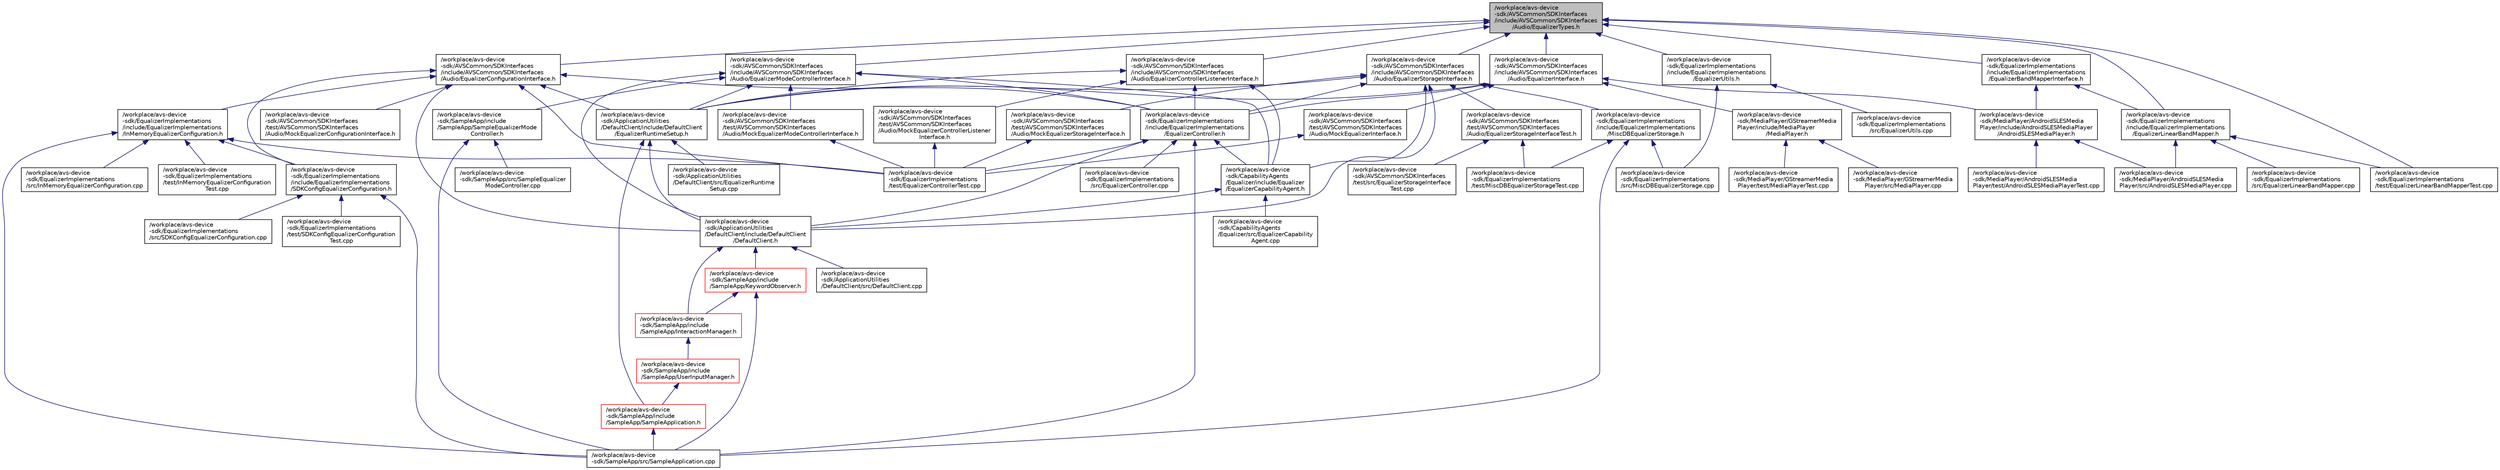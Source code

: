 digraph "/workplace/avs-device-sdk/AVSCommon/SDKInterfaces/include/AVSCommon/SDKInterfaces/Audio/EqualizerTypes.h"
{
  edge [fontname="Helvetica",fontsize="10",labelfontname="Helvetica",labelfontsize="10"];
  node [fontname="Helvetica",fontsize="10",shape=record];
  Node10 [label="/workplace/avs-device\l-sdk/AVSCommon/SDKInterfaces\l/include/AVSCommon/SDKInterfaces\l/Audio/EqualizerTypes.h",height=0.2,width=0.4,color="black", fillcolor="grey75", style="filled", fontcolor="black"];
  Node10 -> Node11 [dir="back",color="midnightblue",fontsize="10",style="solid",fontname="Helvetica"];
  Node11 [label="/workplace/avs-device\l-sdk/AVSCommon/SDKInterfaces\l/include/AVSCommon/SDKInterfaces\l/Audio/EqualizerConfigurationInterface.h",height=0.2,width=0.4,color="black", fillcolor="white", style="filled",URL="$_equalizer_configuration_interface_8h.html"];
  Node11 -> Node12 [dir="back",color="midnightblue",fontsize="10",style="solid",fontname="Helvetica"];
  Node12 [label="/workplace/avs-device\l-sdk/ApplicationUtilities\l/DefaultClient/include/DefaultClient\l/DefaultClient.h",height=0.2,width=0.4,color="black", fillcolor="white", style="filled",URL="$_default_client_8h.html"];
  Node12 -> Node13 [dir="back",color="midnightblue",fontsize="10",style="solid",fontname="Helvetica"];
  Node13 [label="/workplace/avs-device\l-sdk/ApplicationUtilities\l/DefaultClient/src/DefaultClient.cpp",height=0.2,width=0.4,color="black", fillcolor="white", style="filled",URL="$_default_client_8cpp.html"];
  Node12 -> Node14 [dir="back",color="midnightblue",fontsize="10",style="solid",fontname="Helvetica"];
  Node14 [label="/workplace/avs-device\l-sdk/SampleApp/include\l/SampleApp/InteractionManager.h",height=0.2,width=0.4,color="red", fillcolor="white", style="filled",URL="$_interaction_manager_8h.html"];
  Node14 -> Node15 [dir="back",color="midnightblue",fontsize="10",style="solid",fontname="Helvetica"];
  Node15 [label="/workplace/avs-device\l-sdk/SampleApp/include\l/SampleApp/UserInputManager.h",height=0.2,width=0.4,color="red", fillcolor="white", style="filled",URL="$_user_input_manager_8h.html"];
  Node15 -> Node16 [dir="back",color="midnightblue",fontsize="10",style="solid",fontname="Helvetica"];
  Node16 [label="/workplace/avs-device\l-sdk/SampleApp/include\l/SampleApp/SampleApplication.h",height=0.2,width=0.4,color="red", fillcolor="white", style="filled",URL="$_sample_application_8h.html"];
  Node16 -> Node18 [dir="back",color="midnightblue",fontsize="10",style="solid",fontname="Helvetica"];
  Node18 [label="/workplace/avs-device\l-sdk/SampleApp/src/SampleApplication.cpp",height=0.2,width=0.4,color="black", fillcolor="white", style="filled",URL="$_sample_application_8cpp.html"];
  Node12 -> Node21 [dir="back",color="midnightblue",fontsize="10",style="solid",fontname="Helvetica"];
  Node21 [label="/workplace/avs-device\l-sdk/SampleApp/include\l/SampleApp/KeywordObserver.h",height=0.2,width=0.4,color="red", fillcolor="white", style="filled",URL="$_keyword_observer_8h.html"];
  Node21 -> Node14 [dir="back",color="midnightblue",fontsize="10",style="solid",fontname="Helvetica"];
  Node21 -> Node18 [dir="back",color="midnightblue",fontsize="10",style="solid",fontname="Helvetica"];
  Node11 -> Node23 [dir="back",color="midnightblue",fontsize="10",style="solid",fontname="Helvetica"];
  Node23 [label="/workplace/avs-device\l-sdk/ApplicationUtilities\l/DefaultClient/include/DefaultClient\l/EqualizerRuntimeSetup.h",height=0.2,width=0.4,color="black", fillcolor="white", style="filled",URL="$_equalizer_runtime_setup_8h.html"];
  Node23 -> Node12 [dir="back",color="midnightblue",fontsize="10",style="solid",fontname="Helvetica"];
  Node23 -> Node24 [dir="back",color="midnightblue",fontsize="10",style="solid",fontname="Helvetica"];
  Node24 [label="/workplace/avs-device\l-sdk/ApplicationUtilities\l/DefaultClient/src/EqualizerRuntime\lSetup.cpp",height=0.2,width=0.4,color="black", fillcolor="white", style="filled",URL="$_equalizer_runtime_setup_8cpp.html"];
  Node23 -> Node16 [dir="back",color="midnightblue",fontsize="10",style="solid",fontname="Helvetica"];
  Node11 -> Node25 [dir="back",color="midnightblue",fontsize="10",style="solid",fontname="Helvetica"];
  Node25 [label="/workplace/avs-device\l-sdk/AVSCommon/SDKInterfaces\l/test/AVSCommon/SDKInterfaces\l/Audio/MockEqualizerConfigurationInterface.h",height=0.2,width=0.4,color="black", fillcolor="white", style="filled",URL="$_mock_equalizer_configuration_interface_8h.html"];
  Node11 -> Node26 [dir="back",color="midnightblue",fontsize="10",style="solid",fontname="Helvetica"];
  Node26 [label="/workplace/avs-device\l-sdk/EqualizerImplementations\l/include/EqualizerImplementations\l/EqualizerController.h",height=0.2,width=0.4,color="black", fillcolor="white", style="filled",URL="$_equalizer_controller_8h.html"];
  Node26 -> Node12 [dir="back",color="midnightblue",fontsize="10",style="solid",fontname="Helvetica"];
  Node26 -> Node27 [dir="back",color="midnightblue",fontsize="10",style="solid",fontname="Helvetica"];
  Node27 [label="/workplace/avs-device\l-sdk/CapabilityAgents\l/Equalizer/include/Equalizer\l/EqualizerCapabilityAgent.h",height=0.2,width=0.4,color="black", fillcolor="white", style="filled",URL="$_equalizer_capability_agent_8h.html"];
  Node27 -> Node12 [dir="back",color="midnightblue",fontsize="10",style="solid",fontname="Helvetica"];
  Node27 -> Node28 [dir="back",color="midnightblue",fontsize="10",style="solid",fontname="Helvetica"];
  Node28 [label="/workplace/avs-device\l-sdk/CapabilityAgents\l/Equalizer/src/EqualizerCapability\lAgent.cpp",height=0.2,width=0.4,color="black", fillcolor="white", style="filled",URL="$_equalizer_capability_agent_8cpp.html"];
  Node26 -> Node29 [dir="back",color="midnightblue",fontsize="10",style="solid",fontname="Helvetica"];
  Node29 [label="/workplace/avs-device\l-sdk/EqualizerImplementations\l/src/EqualizerController.cpp",height=0.2,width=0.4,color="black", fillcolor="white", style="filled",URL="$_equalizer_controller_8cpp.html"];
  Node26 -> Node30 [dir="back",color="midnightblue",fontsize="10",style="solid",fontname="Helvetica"];
  Node30 [label="/workplace/avs-device\l-sdk/EqualizerImplementations\l/test/EqualizerControllerTest.cpp",height=0.2,width=0.4,color="black", fillcolor="white", style="filled",URL="$_equalizer_controller_test_8cpp.html"];
  Node26 -> Node18 [dir="back",color="midnightblue",fontsize="10",style="solid",fontname="Helvetica"];
  Node11 -> Node31 [dir="back",color="midnightblue",fontsize="10",style="solid",fontname="Helvetica"];
  Node31 [label="/workplace/avs-device\l-sdk/EqualizerImplementations\l/include/EqualizerImplementations\l/InMemoryEqualizerConfiguration.h",height=0.2,width=0.4,color="black", fillcolor="white", style="filled",URL="$_in_memory_equalizer_configuration_8h.html"];
  Node31 -> Node32 [dir="back",color="midnightblue",fontsize="10",style="solid",fontname="Helvetica"];
  Node32 [label="/workplace/avs-device\l-sdk/EqualizerImplementations\l/include/EqualizerImplementations\l/SDKConfigEqualizerConfiguration.h",height=0.2,width=0.4,color="black", fillcolor="white", style="filled",URL="$_s_d_k_config_equalizer_configuration_8h.html"];
  Node32 -> Node33 [dir="back",color="midnightblue",fontsize="10",style="solid",fontname="Helvetica"];
  Node33 [label="/workplace/avs-device\l-sdk/EqualizerImplementations\l/src/SDKConfigEqualizerConfiguration.cpp",height=0.2,width=0.4,color="black", fillcolor="white", style="filled",URL="$_s_d_k_config_equalizer_configuration_8cpp.html"];
  Node32 -> Node34 [dir="back",color="midnightblue",fontsize="10",style="solid",fontname="Helvetica"];
  Node34 [label="/workplace/avs-device\l-sdk/EqualizerImplementations\l/test/SDKConfigEqualizerConfiguration\lTest.cpp",height=0.2,width=0.4,color="black", fillcolor="white", style="filled",URL="$_s_d_k_config_equalizer_configuration_test_8cpp.html"];
  Node32 -> Node18 [dir="back",color="midnightblue",fontsize="10",style="solid",fontname="Helvetica"];
  Node31 -> Node35 [dir="back",color="midnightblue",fontsize="10",style="solid",fontname="Helvetica"];
  Node35 [label="/workplace/avs-device\l-sdk/EqualizerImplementations\l/src/InMemoryEqualizerConfiguration.cpp",height=0.2,width=0.4,color="black", fillcolor="white", style="filled",URL="$_in_memory_equalizer_configuration_8cpp.html"];
  Node31 -> Node30 [dir="back",color="midnightblue",fontsize="10",style="solid",fontname="Helvetica"];
  Node31 -> Node36 [dir="back",color="midnightblue",fontsize="10",style="solid",fontname="Helvetica"];
  Node36 [label="/workplace/avs-device\l-sdk/EqualizerImplementations\l/test/InMemoryEqualizerConfiguration\lTest.cpp",height=0.2,width=0.4,color="black", fillcolor="white", style="filled",URL="$_in_memory_equalizer_configuration_test_8cpp.html"];
  Node31 -> Node18 [dir="back",color="midnightblue",fontsize="10",style="solid",fontname="Helvetica"];
  Node11 -> Node32 [dir="back",color="midnightblue",fontsize="10",style="solid",fontname="Helvetica"];
  Node11 -> Node30 [dir="back",color="midnightblue",fontsize="10",style="solid",fontname="Helvetica"];
  Node10 -> Node37 [dir="back",color="midnightblue",fontsize="10",style="solid",fontname="Helvetica"];
  Node37 [label="/workplace/avs-device\l-sdk/AVSCommon/SDKInterfaces\l/include/AVSCommon/SDKInterfaces\l/Audio/EqualizerControllerListenerInterface.h",height=0.2,width=0.4,color="black", fillcolor="white", style="filled",URL="$_equalizer_controller_listener_interface_8h.html"];
  Node37 -> Node23 [dir="back",color="midnightblue",fontsize="10",style="solid",fontname="Helvetica"];
  Node37 -> Node38 [dir="back",color="midnightblue",fontsize="10",style="solid",fontname="Helvetica"];
  Node38 [label="/workplace/avs-device\l-sdk/AVSCommon/SDKInterfaces\l/test/AVSCommon/SDKInterfaces\l/Audio/MockEqualizerControllerListener\lInterface.h",height=0.2,width=0.4,color="black", fillcolor="white", style="filled",URL="$_mock_equalizer_controller_listener_interface_8h.html"];
  Node38 -> Node30 [dir="back",color="midnightblue",fontsize="10",style="solid",fontname="Helvetica"];
  Node37 -> Node27 [dir="back",color="midnightblue",fontsize="10",style="solid",fontname="Helvetica"];
  Node37 -> Node26 [dir="back",color="midnightblue",fontsize="10",style="solid",fontname="Helvetica"];
  Node10 -> Node39 [dir="back",color="midnightblue",fontsize="10",style="solid",fontname="Helvetica"];
  Node39 [label="/workplace/avs-device\l-sdk/AVSCommon/SDKInterfaces\l/include/AVSCommon/SDKInterfaces\l/Audio/EqualizerInterface.h",height=0.2,width=0.4,color="black", fillcolor="white", style="filled",URL="$_equalizer_interface_8h.html"];
  Node39 -> Node23 [dir="back",color="midnightblue",fontsize="10",style="solid",fontname="Helvetica"];
  Node39 -> Node40 [dir="back",color="midnightblue",fontsize="10",style="solid",fontname="Helvetica"];
  Node40 [label="/workplace/avs-device\l-sdk/AVSCommon/SDKInterfaces\l/test/AVSCommon/SDKInterfaces\l/Audio/MockEqualizerInterface.h",height=0.2,width=0.4,color="black", fillcolor="white", style="filled",URL="$_mock_equalizer_interface_8h.html"];
  Node40 -> Node30 [dir="back",color="midnightblue",fontsize="10",style="solid",fontname="Helvetica"];
  Node39 -> Node26 [dir="back",color="midnightblue",fontsize="10",style="solid",fontname="Helvetica"];
  Node39 -> Node41 [dir="back",color="midnightblue",fontsize="10",style="solid",fontname="Helvetica"];
  Node41 [label="/workplace/avs-device\l-sdk/MediaPlayer/AndroidSLESMedia\lPlayer/include/AndroidSLESMediaPlayer\l/AndroidSLESMediaPlayer.h",height=0.2,width=0.4,color="black", fillcolor="white", style="filled",URL="$_android_s_l_e_s_media_player_8h.html"];
  Node41 -> Node42 [dir="back",color="midnightblue",fontsize="10",style="solid",fontname="Helvetica"];
  Node42 [label="/workplace/avs-device\l-sdk/MediaPlayer/AndroidSLESMedia\lPlayer/src/AndroidSLESMediaPlayer.cpp",height=0.2,width=0.4,color="black", fillcolor="white", style="filled",URL="$_android_s_l_e_s_media_player_8cpp.html"];
  Node41 -> Node43 [dir="back",color="midnightblue",fontsize="10",style="solid",fontname="Helvetica"];
  Node43 [label="/workplace/avs-device\l-sdk/MediaPlayer/AndroidSLESMedia\lPlayer/test/AndroidSLESMediaPlayerTest.cpp",height=0.2,width=0.4,color="black", fillcolor="white", style="filled",URL="$_android_s_l_e_s_media_player_test_8cpp.html"];
  Node39 -> Node44 [dir="back",color="midnightblue",fontsize="10",style="solid",fontname="Helvetica"];
  Node44 [label="/workplace/avs-device\l-sdk/MediaPlayer/GStreamerMedia\lPlayer/include/MediaPlayer\l/MediaPlayer.h",height=0.2,width=0.4,color="black", fillcolor="white", style="filled",URL="$_media_player_8h.html"];
  Node44 -> Node45 [dir="back",color="midnightblue",fontsize="10",style="solid",fontname="Helvetica"];
  Node45 [label="/workplace/avs-device\l-sdk/MediaPlayer/GStreamerMedia\lPlayer/src/MediaPlayer.cpp",height=0.2,width=0.4,color="black", fillcolor="white", style="filled",URL="$_media_player_8cpp.html"];
  Node44 -> Node46 [dir="back",color="midnightblue",fontsize="10",style="solid",fontname="Helvetica"];
  Node46 [label="/workplace/avs-device\l-sdk/MediaPlayer/GStreamerMedia\lPlayer/test/MediaPlayerTest.cpp",height=0.2,width=0.4,color="black", fillcolor="white", style="filled",URL="$_media_player_test_8cpp.html"];
  Node10 -> Node47 [dir="back",color="midnightblue",fontsize="10",style="solid",fontname="Helvetica"];
  Node47 [label="/workplace/avs-device\l-sdk/AVSCommon/SDKInterfaces\l/include/AVSCommon/SDKInterfaces\l/Audio/EqualizerModeControllerInterface.h",height=0.2,width=0.4,color="black", fillcolor="white", style="filled",URL="$_equalizer_mode_controller_interface_8h.html"];
  Node47 -> Node12 [dir="back",color="midnightblue",fontsize="10",style="solid",fontname="Helvetica"];
  Node47 -> Node23 [dir="back",color="midnightblue",fontsize="10",style="solid",fontname="Helvetica"];
  Node47 -> Node48 [dir="back",color="midnightblue",fontsize="10",style="solid",fontname="Helvetica"];
  Node48 [label="/workplace/avs-device\l-sdk/AVSCommon/SDKInterfaces\l/test/AVSCommon/SDKInterfaces\l/Audio/MockEqualizerModeControllerInterface.h",height=0.2,width=0.4,color="black", fillcolor="white", style="filled",URL="$_mock_equalizer_mode_controller_interface_8h.html"];
  Node48 -> Node30 [dir="back",color="midnightblue",fontsize="10",style="solid",fontname="Helvetica"];
  Node47 -> Node27 [dir="back",color="midnightblue",fontsize="10",style="solid",fontname="Helvetica"];
  Node47 -> Node26 [dir="back",color="midnightblue",fontsize="10",style="solid",fontname="Helvetica"];
  Node47 -> Node49 [dir="back",color="midnightblue",fontsize="10",style="solid",fontname="Helvetica"];
  Node49 [label="/workplace/avs-device\l-sdk/SampleApp/include\l/SampleApp/SampleEqualizerMode\lController.h",height=0.2,width=0.4,color="black", fillcolor="white", style="filled",URL="$_sample_equalizer_mode_controller_8h.html"];
  Node49 -> Node18 [dir="back",color="midnightblue",fontsize="10",style="solid",fontname="Helvetica"];
  Node49 -> Node50 [dir="back",color="midnightblue",fontsize="10",style="solid",fontname="Helvetica"];
  Node50 [label="/workplace/avs-device\l-sdk/SampleApp/src/SampleEqualizer\lModeController.cpp",height=0.2,width=0.4,color="black", fillcolor="white", style="filled",URL="$_sample_equalizer_mode_controller_8cpp.html"];
  Node10 -> Node51 [dir="back",color="midnightblue",fontsize="10",style="solid",fontname="Helvetica"];
  Node51 [label="/workplace/avs-device\l-sdk/AVSCommon/SDKInterfaces\l/include/AVSCommon/SDKInterfaces\l/Audio/EqualizerStorageInterface.h",height=0.2,width=0.4,color="black", fillcolor="white", style="filled",URL="$_equalizer_storage_interface_8h.html"];
  Node51 -> Node12 [dir="back",color="midnightblue",fontsize="10",style="solid",fontname="Helvetica"];
  Node51 -> Node23 [dir="back",color="midnightblue",fontsize="10",style="solid",fontname="Helvetica"];
  Node51 -> Node52 [dir="back",color="midnightblue",fontsize="10",style="solid",fontname="Helvetica"];
  Node52 [label="/workplace/avs-device\l-sdk/AVSCommon/SDKInterfaces\l/test/AVSCommon/SDKInterfaces\l/Audio/EqualizerStorageInterfaceTest.h",height=0.2,width=0.4,color="black", fillcolor="white", style="filled",URL="$_equalizer_storage_interface_test_8h.html"];
  Node52 -> Node53 [dir="back",color="midnightblue",fontsize="10",style="solid",fontname="Helvetica"];
  Node53 [label="/workplace/avs-device\l-sdk/AVSCommon/SDKInterfaces\l/test/src/EqualizerStorageInterface\lTest.cpp",height=0.2,width=0.4,color="black", fillcolor="white", style="filled",URL="$_equalizer_storage_interface_test_8cpp.html"];
  Node52 -> Node54 [dir="back",color="midnightblue",fontsize="10",style="solid",fontname="Helvetica"];
  Node54 [label="/workplace/avs-device\l-sdk/EqualizerImplementations\l/test/MiscDBEqualizerStorageTest.cpp",height=0.2,width=0.4,color="black", fillcolor="white", style="filled",URL="$_misc_d_b_equalizer_storage_test_8cpp.html"];
  Node51 -> Node55 [dir="back",color="midnightblue",fontsize="10",style="solid",fontname="Helvetica"];
  Node55 [label="/workplace/avs-device\l-sdk/AVSCommon/SDKInterfaces\l/test/AVSCommon/SDKInterfaces\l/Audio/MockEqualizerStorageInterface.h",height=0.2,width=0.4,color="black", fillcolor="white", style="filled",URL="$_mock_equalizer_storage_interface_8h.html"];
  Node55 -> Node30 [dir="back",color="midnightblue",fontsize="10",style="solid",fontname="Helvetica"];
  Node51 -> Node27 [dir="back",color="midnightblue",fontsize="10",style="solid",fontname="Helvetica"];
  Node51 -> Node26 [dir="back",color="midnightblue",fontsize="10",style="solid",fontname="Helvetica"];
  Node51 -> Node56 [dir="back",color="midnightblue",fontsize="10",style="solid",fontname="Helvetica"];
  Node56 [label="/workplace/avs-device\l-sdk/EqualizerImplementations\l/include/EqualizerImplementations\l/MiscDBEqualizerStorage.h",height=0.2,width=0.4,color="black", fillcolor="white", style="filled",URL="$_misc_d_b_equalizer_storage_8h.html"];
  Node56 -> Node57 [dir="back",color="midnightblue",fontsize="10",style="solid",fontname="Helvetica"];
  Node57 [label="/workplace/avs-device\l-sdk/EqualizerImplementations\l/src/MiscDBEqualizerStorage.cpp",height=0.2,width=0.4,color="black", fillcolor="white", style="filled",URL="$_misc_d_b_equalizer_storage_8cpp.html"];
  Node56 -> Node54 [dir="back",color="midnightblue",fontsize="10",style="solid",fontname="Helvetica"];
  Node56 -> Node18 [dir="back",color="midnightblue",fontsize="10",style="solid",fontname="Helvetica"];
  Node10 -> Node58 [dir="back",color="midnightblue",fontsize="10",style="solid",fontname="Helvetica"];
  Node58 [label="/workplace/avs-device\l-sdk/EqualizerImplementations\l/include/EqualizerImplementations\l/EqualizerBandMapperInterface.h",height=0.2,width=0.4,color="black", fillcolor="white", style="filled",URL="$_equalizer_band_mapper_interface_8h.html"];
  Node58 -> Node59 [dir="back",color="midnightblue",fontsize="10",style="solid",fontname="Helvetica"];
  Node59 [label="/workplace/avs-device\l-sdk/EqualizerImplementations\l/include/EqualizerImplementations\l/EqualizerLinearBandMapper.h",height=0.2,width=0.4,color="black", fillcolor="white", style="filled",URL="$_equalizer_linear_band_mapper_8h.html"];
  Node59 -> Node60 [dir="back",color="midnightblue",fontsize="10",style="solid",fontname="Helvetica"];
  Node60 [label="/workplace/avs-device\l-sdk/EqualizerImplementations\l/src/EqualizerLinearBandMapper.cpp",height=0.2,width=0.4,color="black", fillcolor="white", style="filled",URL="$_equalizer_linear_band_mapper_8cpp.html"];
  Node59 -> Node61 [dir="back",color="midnightblue",fontsize="10",style="solid",fontname="Helvetica"];
  Node61 [label="/workplace/avs-device\l-sdk/EqualizerImplementations\l/test/EqualizerLinearBandMapperTest.cpp",height=0.2,width=0.4,color="black", fillcolor="white", style="filled",URL="$_equalizer_linear_band_mapper_test_8cpp.html"];
  Node59 -> Node42 [dir="back",color="midnightblue",fontsize="10",style="solid",fontname="Helvetica"];
  Node58 -> Node41 [dir="back",color="midnightblue",fontsize="10",style="solid",fontname="Helvetica"];
  Node10 -> Node59 [dir="back",color="midnightblue",fontsize="10",style="solid",fontname="Helvetica"];
  Node10 -> Node62 [dir="back",color="midnightblue",fontsize="10",style="solid",fontname="Helvetica"];
  Node62 [label="/workplace/avs-device\l-sdk/EqualizerImplementations\l/include/EqualizerImplementations\l/EqualizerUtils.h",height=0.2,width=0.4,color="black", fillcolor="white", style="filled",URL="$_equalizer_utils_8h.html"];
  Node62 -> Node63 [dir="back",color="midnightblue",fontsize="10",style="solid",fontname="Helvetica"];
  Node63 [label="/workplace/avs-device\l-sdk/EqualizerImplementations\l/src/EqualizerUtils.cpp",height=0.2,width=0.4,color="black", fillcolor="white", style="filled",URL="$_equalizer_utils_8cpp.html"];
  Node62 -> Node57 [dir="back",color="midnightblue",fontsize="10",style="solid",fontname="Helvetica"];
  Node10 -> Node61 [dir="back",color="midnightblue",fontsize="10",style="solid",fontname="Helvetica"];
}
